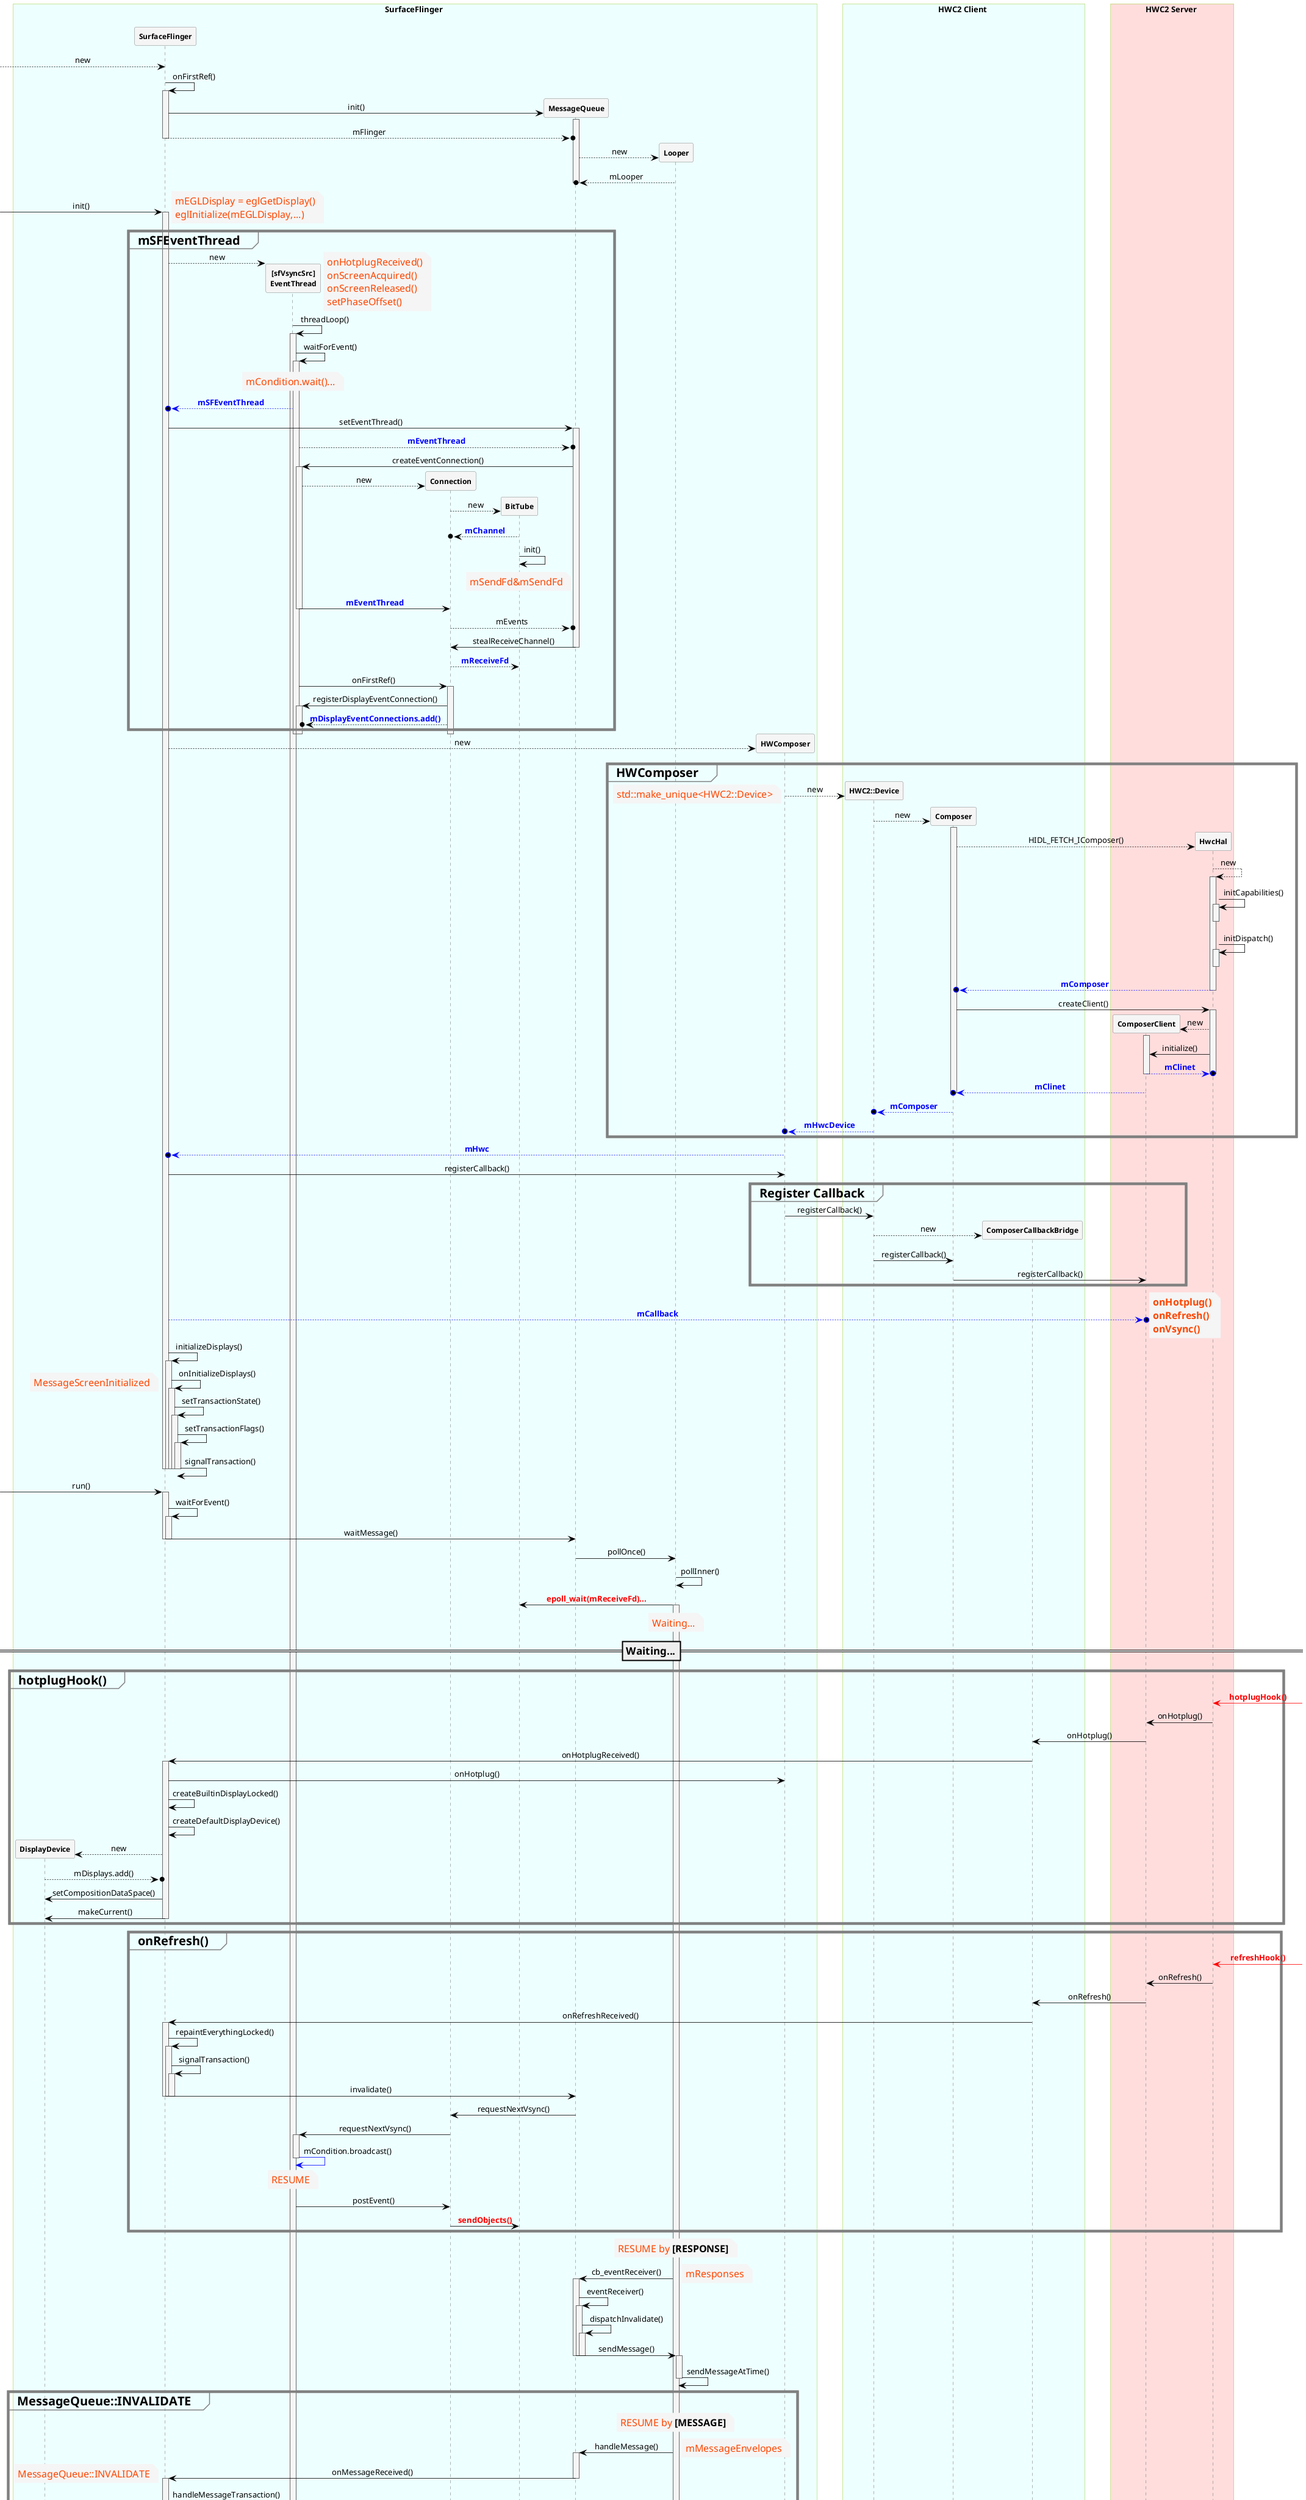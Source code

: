 @startuml
hide footbox
skinparam {
    ' defaultFontName Abyssinica SIL
    Shadowing false  
    backgroundColor white
    NoteFontColor #OrangeRed
    ' NoteFontColor #Black
    NoteFontSize 16
    NoteTextAlignment left
    NoteBackgroundColor WhiteSmoke
    NoteColor transparent
    NoteBorderThickness 0
    NoteBorderColor transparent
    NoteBorderThickness 0
    NoteShadowing false
    ParticipantPadding 0
    BoxPadding 20
    dpi 96

    ClassBackgroundColor transparent
    ClassHeaderBackgroundColor lightgreen
    ClassStereotypeFontColor transparent

    SequenceBoxBordercolor YellowGreen
    SequenceBoxFontSize 48
    SequenceBoxFontColor Black
    SequenceBoxBackgroundColor #F8F8F8
    SequenceLifeLineBackgroundColor WhiteSmoke
    SequenceMessageAlignment center
    SequenceGroupHeaderFontColor Black
    SequenceGroupHeaderFontSize 20
    ' SequenceGroupBackgroundColor DarkOliveGreen
    SequenceGroupBackgroundColor transparent
    SequenceGroupBodyBackgroundColor transparent
    SequenceGroupBorderThickness 4
    ' SequenceGroupBorderColor DarkOliveGreen
    SequenceGroupBorderColor Gray
    ' transparent
    sequence {
        ParticipantBackgroundColor WhiteSmoke
        ParticipantBorderColor Gray
        ParticipantFontStyle Bold
        ParticipantFontSize 12
        ParticipantPadding 0

        LifeLineBorderColor DimGray
        ArrowColor Black
        ArrowThickness 0.8
        ColorArrowSeparationSpace 30
    }
}


' participant SurfaceComposerClient

' box Client
' participant Client
' end box

' participant MonitoredProducer
' participant SurfaceFlingerConsumer
' participant Layer
' participant GLES20RenderEngine
' participant EGLContext
' participant RenderEngine
' participant BufferQueue


box SurfaceFlinger #EEFFFF
participant DisplayDevice
participant SurfaceFlinger
participant "[sfVsyncSrc]\nEventThread" as sfEventThread
participant Connection
participant BitTube
participant MessageQueue
participant Looper
' participant Handler
participant HWComposer
end box


' participant Event
' participant DispSync
' participant DispSyncSource

' participant "[vsyncSrc]\nEventThread" as EventThread

' participant FramebufferSurface
' participant EventControlThread
' participant StartPropertySetThread


box HWC2 Client #EEFFFF
participant "HWC2::Device" as Device
participant Composer
participant ComposerCallbackBridge
' participant SurfaceInterceptor
end box

box HWC2 Server #FFDDDD
participant ComposerClient
participant HwcHal
' participant CommandReader
' participant hwc2_device_t
end box

-->SurfaceFlinger:new
SurfaceFlinger->SurfaceFlinger:onFirstRef()
activate SurfaceFlinger
create MessageQueue
SurfaceFlinger->MessageQueue:init()
activate MessageQueue
SurfaceFlinger-->o MessageQueue:mFlinger
deactivate SurfaceFlinger

create Looper
MessageQueue-->Looper:new
Looper-->o MessageQueue:mLooper
' MessageQueue-->Handler:new
' Handler-->o MessageQueue:mHandler
deactivate MessageQueue

->SurfaceFlinger:init()
activate SurfaceFlinger
note right:mEGLDisplay = eglGetDisplay()\n\
eglInitialize(mEGLDisplay,...)

' SurfaceFlinger-->DispSync:new
' DispSync-->o SurfaceFlinger:<color blue>**mPrimaryDispSync**</color>
' SurfaceFlinger-->DispSyncSource:new
' DispSync-->o DispSyncSource:<color blue>**mDispSync**</color>


' create EventThread
' SurfaceFlinger-->EventThread:new
' DispSyncSource-->o EventThread:<color blue>**mVSyncSource**</color>
' EventThread-[#Blue]->o SurfaceFlinger:<color blue>**mEventThread**</color>

' EventThread->EventThread:threadLoop()
' activate EventThread
' EventThread->EventThread:waitForEvent()
' activate EventThread
' note over EventThread:mCondition.wait()...

group mSFEventThread
create sfEventThread
SurfaceFlinger-->sfEventThread:new
note right:onHotplugReceived()\n\
onScreenAcquired()\n\
onScreenReleased()\n\
setPhaseOffset()
sfEventThread->sfEventThread:threadLoop()
activate sfEventThread
sfEventThread->sfEventThread:waitForEvent()
activate sfEventThread
note over sfEventThread:mCondition.wait()...
sfEventThread-[#Blue]->o SurfaceFlinger:<color blue>**mSFEventThread**</color>

SurfaceFlinger->MessageQueue:setEventThread()
activate MessageQueue
sfEventThread-->o MessageQueue:<color blue>**mEventThread**</color>

MessageQueue->sfEventThread:createEventConnection()
activate sfEventThread
create Connection
sfEventThread-->Connection:new
create BitTube
Connection-->BitTube:new
BitTube-->o Connection:<color blue>**mChannel**</color>
BitTube->BitTube:init()
note over BitTube:mSendFd&mSendFd
sfEventThread->Connection:<color blue>**mEventThread**</color>
deactivate sfEventThread
Connection-->o MessageQueue:mEvents
MessageQueue->Connection:stealReceiveChannel()
deactivate MessageQueue
Connection-->BitTube:<color blue>**mReceiveFd**</color>

sfEventThread->Connection:onFirstRef()
activate Connection
Connection->sfEventThread:registerDisplayEventConnection()
activate sfEventThread
Connection-->o sfEventThread:<color blue>**mDisplayEventConnections.add()**</color>
end group

deactivate Connection
' sfEventThread->sfEventThread:mCondition.broadcast()
deactivate sfEventThread
' note over sfEventThread:RESUME
deactivate sfEventThread

' sfEventThread->sfEventThread:enableVSyncLocked()
' note left:(!timestamp && waitForVSync)

' SurfaceFlinger->RenderEngine:create()
' activate RenderEngine
' RenderEngine-->EGLContext:new
' RenderEngine-->GLES20RenderEngine:new
' EGLContext-[#Blue]->o GLES20RenderEngine:<color blue>**mEGLContext**</color>
' deactivate RenderEngine
' GLES20RenderEngine-[#Blue]->o SurfaceFlinger:<color blue>**mRenderEngine**</color>
' EGLContext-[#Blue]->o SurfaceFlinger:<color blue>**mEGLContext**</color>

create HWComposer
SurfaceFlinger-->HWComposer:new
group HWComposer
create Device
HWComposer-->Device:new
note left:std::make_unique<HWC2::Device>

create Composer
Device-->Composer:new
activate Composer
' HwcHal-->hwc2_device_t:new
' hwc2_device_t-->o HwcHal:mDevice
create HwcHal
Composer-->HwcHal:HIDL_FETCH_IComposer()
HwcHal-->HwcHal:new
activate HwcHal
HwcHal->HwcHal:initCapabilities()
activate HwcHal
deactivate HwcHal
HwcHal->HwcHal:initDispatch()
activate HwcHal
deactivate HwcHal
HwcHal-[#Blue]->o Composer:<color blue>**mComposer**</color>
deactivate HwcHal
Composer->HwcHal:createClient()
activate HwcHal
create ComposerClient
HwcHal-->ComposerClient:new
activate ComposerClient
HwcHal->ComposerClient:initialize()
' ComposerClient->ComposerClient:createCommandReader()
' ComposerClient-->CommandReader:new
' CommandReader-[#Blue]->o ComposerClient:mReader
ComposerClient-[#Blue]->o HwcHal:<color blue>**mClinet**</color>
deactivate HwcHal
deactivate ComposerClient
ComposerClient-[#Blue]->o Composer:<color blue>**mClinet**</color>
deactivate Composer
Composer-[#Blue]->o Device:<color blue>**mComposer**</color>
Device-[#Blue]->o HWComposer:<color blue>**mHwcDevice**</color>
end group

HWComposer-[#Blue]->o SurfaceFlinger:<color blue>**mHwc**</color>
SurfaceFlinger->HWComposer:registerCallback()

group Register Callback
HWComposer->Device:registerCallback()

create ComposerCallbackBridge
Device-->ComposerCallbackBridge:new
Device->Composer:registerCallback()
Composer->ComposerClient:registerCallback()
end group

SurfaceFlinger-[#Blue]->o ComposerClient:<color blue>**mCallback**</color>
note right:**onHotplug()**\n\
**onRefresh()**\n\
**onVsync()**
' SurfaceFlinger-->BufferQueue:createBufferQueue()
' SurfaceFlinger-->FramebufferSurface:new
' SurfaceFlinger-->DisplayDevice:new
' FramebufferSurface-[#Blue]->o DisplayDevice:mDisplaySurface
' DisplayDevice-[#Blue]->o SurfaceFlinger:mDisplays.add()

' SurfaceFlinger-->EventControlThread:new
' SurfaceFlinger->EventControlThread:run()
' EventControlThread->EventControlThread:threadLoop()
' activate EventControlThread
' note over EventControlThread:**mCond.wait()...**

SurfaceFlinger->SurfaceFlinger:initializeDisplays()
activate SurfaceFlinger
SurfaceFlinger->SurfaceFlinger:onInitializeDisplays()
note left:MessageScreenInitialized
activate SurfaceFlinger
SurfaceFlinger->SurfaceFlinger:setTransactionState()
activate SurfaceFlinger
SurfaceFlinger->SurfaceFlinger:setTransactionFlags()
activate SurfaceFlinger
SurfaceFlinger->SurfaceFlinger:signalTransaction()
deactivate SurfaceFlinger
deactivate SurfaceFlinger
deactivate SurfaceFlinger
deactivate SurfaceFlinger
deactivate SurfaceFlinger


' SurfaceFlinger->GLES20RenderEngine:primeCache()

' SurfaceFlinger-->StartPropertySetThread:new
' SurfaceFlinger->StartPropertySetThread:Start()
' deactivate SurfaceFlinger
' StartPropertySetThread->StartPropertySetThread:threadLoop()
' activate StartPropertySetThread
' note over StartPropertySetThread:**property_set(...)**



->SurfaceFlinger:run()
activate SurfaceFlinger
SurfaceFlinger->SurfaceFlinger:waitForEvent()
activate SurfaceFlinger
SurfaceFlinger->MessageQueue:waitMessage()
deactivate SurfaceFlinger
deactivate SurfaceFlinger
' activate MessageQueue
MessageQueue->Looper:pollOnce()
Looper->Looper:pollInner()
Looper->BitTube:<color red>**epoll_wait(mReceiveFd)...**</color>
activate Looper
note over Looper: Waiting...


=== Waiting... ==
group hotplugHook()
HwcHal<[#Red]-:<color red>**hotplugHook()**</color>
HwcHal->ComposerClient:onHotplug()
ComposerClient->ComposerCallbackBridge:onHotplug()
ComposerCallbackBridge->SurfaceFlinger:onHotplugReceived()
activate SurfaceFlinger
SurfaceFlinger->HWComposer:onHotplug()
SurfaceFlinger->SurfaceFlinger:createBuiltinDisplayLocked()
SurfaceFlinger->SurfaceFlinger:createDefaultDisplayDevice()
' SurfaceFlinger-->FramebufferSurface:new
create DisplayDevice
SurfaceFlinger-->DisplayDevice:new
DisplayDevice-->o SurfaceFlinger:mDisplays.add()
SurfaceFlinger->DisplayDevice:setCompositionDataSpace()
SurfaceFlinger->DisplayDevice:makeCurrent()
deactivate SurfaceFlinger
end group


group onRefresh()
HwcHal<[#Red]-:<color red>**refreshHook()**</color>
HwcHal->ComposerClient:onRefresh()
ComposerClient->ComposerCallbackBridge:onRefresh()
ComposerCallbackBridge->SurfaceFlinger:onRefreshReceived()
activate SurfaceFlinger
SurfaceFlinger->SurfaceFlinger:repaintEverythingLocked()
activate SurfaceFlinger
SurfaceFlinger->SurfaceFlinger:signalTransaction()
activate SurfaceFlinger
SurfaceFlinger->MessageQueue:invalidate()
deactivate SurfaceFlinger
deactivate SurfaceFlinger
deactivate SurfaceFlinger
MessageQueue->Connection:requestNextVsync()
Connection->sfEventThread:requestNextVsync()
activate sfEventThread
sfEventThread-[#Blue]>sfEventThread:mCondition.broadcast()
deactivate sfEventThread

note over sfEventThread:RESUME
sfEventThread->Connection:postEvent()
Connection->BitTube:<color red>**sendObjects()**</color>
end group

note over Looper:RESUME by <color black>**[RESPONSE]**</color>
Looper->MessageQueue:cb_eventReceiver()
activate MessageQueue
note right:mResponses
MessageQueue->MessageQueue:eventReceiver()
activate MessageQueue
MessageQueue->MessageQueue:dispatchInvalidate()
activate MessageQueue
MessageQueue->Looper:sendMessage()
deactivate MessageQueue
deactivate MessageQueue
deactivate MessageQueue
activate Looper
Looper->Looper:sendMessageAtTime()
deactivate Looper

group MessageQueue::INVALIDATE
note over Looper:RESUME by <color black>**[MESSAGE]**</color>
Looper->MessageQueue:handleMessage()
note right:mMessageEnvelopes
activate MessageQueue
MessageQueue->SurfaceFlinger:onMessageReceived()
deactivate MessageQueue
activate SurfaceFlinger
note left:MessageQueue::INVALIDATE
SurfaceFlinger->SurfaceFlinger:handleMessageTransaction()
SurfaceFlinger->SurfaceFlinger:handleMessageInvalidate()
SurfaceFlinger->SurfaceFlinger:signalRefresh()
SurfaceFlinger->MessageQueue:refresh()
deactivate SurfaceFlinger
activate MessageQueue
MessageQueue->MessageQueue:dispatchRefresh()
MessageQueue->Looper:sendMessage()
deactivate MessageQueue
Looper->Looper:sendMessageAtTime()
end group
' SinglerFresh()


' ->SurfaceFlinger:signalRefresh()

group MessageQueue::REFRESH
note over Looper:RESUME by <color black>**[MESSAGE]**</color>
Looper->MessageQueue:handleMessage()
activate MessageQueue
MessageQueue->SurfaceFlinger:onMessageReceived()
deactivate MessageQueue
activate SurfaceFlinger
note left:MessageQueue::REFRESH
SurfaceFlinger->SurfaceFlinger:handleMessageRefresh()
activate SurfaceFlinger
SurfaceFlinger->SurfaceFlinger:preComposition()
SurfaceFlinger->SurfaceFlinger:rebuildLayerStacks()
SurfaceFlinger->SurfaceFlinger:setUpHWComposer()
SurfaceFlinger->SurfaceFlinger:doDebugFlashRegions()
SurfaceFlinger->SurfaceFlinger:doComposition()
activate SurfaceFlinger
SurfaceFlinger->DisplayDevice:getDirtyRegion()
SurfaceFlinger->SurfaceFlinger:doDisplayComposition()
activate SurfaceFlinger
SurfaceFlinger->SurfaceFlinger:doComposeSurfaces()
activate SurfaceFlinger
deactivate SurfaceFlinger
SurfaceFlinger->DisplayDevice:swapBuffers()
deactivate SurfaceFlinger
SurfaceFlinger->DisplayDevice:flip()
deactivate SurfaceFlinger
SurfaceFlinger->SurfaceFlinger:postComposition
SurfaceFlinger->HWComposer:getPresentFence()
SurfaceFlinger->HWComposer:hasClientComposition()
deactivate SurfaceFlinger
deactivate SurfaceFlinger
end group


group onVsync()
HwcHal<[#Red]-:<color red>**vsyncHook()**</color>
HwcHal->ComposerClient:onVsync()
ComposerClient->ComposerCallbackBridge:onVsync()
ComposerCallbackBridge->SurfaceFlinger:onVsyncReceived()
activate SurfaceFlinger
SurfaceFlinger->HWComposer:onVsync()
HWComposer->Device:getDisplayById()
' SurfaceFlinger->DispSync:addResyncSample()
SurfaceFlinger->SurfaceFlinger:enableHardwareVsync()
activate SurfaceFlinger
deactivate SurfaceFlinger
deactivate SurfaceFlinger
end group


' ->SurfaceFlinger:handleTransactionLocked()
' ->sfEventThread:onHotplugReceived()
' Event-->o sfEventThread:mPendingEvents.add()
' sfEventThread->sfEventThread:mCondition.broadcast()
' ' note over sfEventThread:RESUME
' MessageQueue->Connection:stealReceiveChannel()
' deactivate MessageQueue
' ->Layer:onDraw()
' Layer->Layer:drawWithOpenGL()
' Layer->SurfaceFlinger:getRenderEngine()
' Layer->GLES20RenderEngine:setupLayerBlending()
' Layer->GLES20RenderEngine:drawMesh()
' Layer->GLES20RenderEngine:disableBlending()



' -->SurfaceComposerClient:new
' SurfaceComposerClient->SurfaceComposerClient:onFirstRef()
' Client-[#Blue]->o SurfaceComposerClient:<color blue>**mClinet**</color>
' ->SurfaceComposerClient:createSurface()
' SurfaceComposerClient->Client:createSurface()
' activate Client
' Client->Client:getParentLayer()
' note left:(parent == nullptr)
' ' Client-->MessageCreateLayer:new
' ' Client->SurfaceFlinger:postMessageSync()
' Client->SurfaceFlinger:createLayer()
' note left:MessageCreateLayer
' activate SurfaceFlinger
' SurfaceFlinger->SurfaceFlinger:createNormalLayer()
' activate SurfaceFlinger

' SurfaceFlinger-->Layer:new
' activate Layer
' SurfaceFlinger-[#Blue]->o Layer:<color blue>**mFlinger**</color>
' Layer->GLES20RenderEngine:genTextures()
' GLES20RenderEngine->Layer:set: mTextureName
' Layer->SurfaceFlinger:getDefaultDisplayDevice()
' activate SurfaceFlinger
' SurfaceFlinger->SurfaceFlinger:getDefaultDisplayDeviceLocked()
' activate SurfaceFlinger
' SurfaceFlinger->SurfaceFlinger:getDisplayDeviceLocked()
' activate SurfaceFlinger
' deactivate SurfaceFlinger
' deactivate SurfaceFlinger
' deactivate SurfaceFlinger

' Layer->Layer:updateTransformHint()
' activate Layer
' Layer->SurfaceFlingerConsumer:setTransformHint()
' deactivate Layer
' deactivate Layer

' Layer->Layer:onFirstRef()
' activate Layer
' Layer-->MonitoredProducer:new
' SurfaceFlinger-[#Blue]->o MonitoredProducer:<color blue>**mFlinger**</color>
' Layer->BufferQueue:createBufferQueue()
' MonitoredProducer-[#Blue]->o Layer:<color blue>**mProducer**</color>
' Layer-->SurfaceFlingerConsumer:new
' Layer-[#Blue]->o SurfaceFlingerConsumer:mLayer
' SurfaceFlingerConsumer-[#Blue]->o Layer:<color blue>**mSurfaceFlingerConsumer**</color>
' Layer->SurfaceFlingerConsumer:setConsumerUsageBits()
' Layer->SurfaceFlingerConsumer:setContentsChangedListener()
' Layer-[#Blue]->o SurfaceFlingerConsumer:<color blue>**mContentsChangedListener**</color>
' Layer->SurfaceFlingerConsumer:setName()
' deactivate Layer

' SurfaceFlinger->Layer:setBuffers()
' activate Layer
' Layer->Layer:getOpacityForFormat()
' activate Layer
' deactivate Layer
' Layer->SurfaceFlingerConsumer:setDefaultBufferSize()
' Layer->SurfaceFlingerConsumer:setDefaultBufferFormat()
' Layer->SurfaceFlingerConsumer:setConsumerUsageBits()
' deactivate Layer

' SurfaceFlinger->Layer:getHandle()
' SurfaceFlinger->Layer:getProducer()
' SurfaceFlinger->Layer:setInfo()
' deactivate SurfaceFlinger

' SurfaceFlinger->SurfaceFlinger:addClientLayer()
' activate SurfaceFlinger
' MonitoredProducer-[#Blue]->o SurfaceFlinger:<color blue>**mGraphicBufferProducerList**</color>
' SurfaceFlinger->Client:attachLayer()
' deactivate SurfaceFlinger
' ' SurfaceFlinger->SurfaceInterceptor:saveSurfaceCreation()
' deactivate SurfaceFlinger
' Layer-[#Blue]->o Client:mLayers
' deactivate Client
@enduml